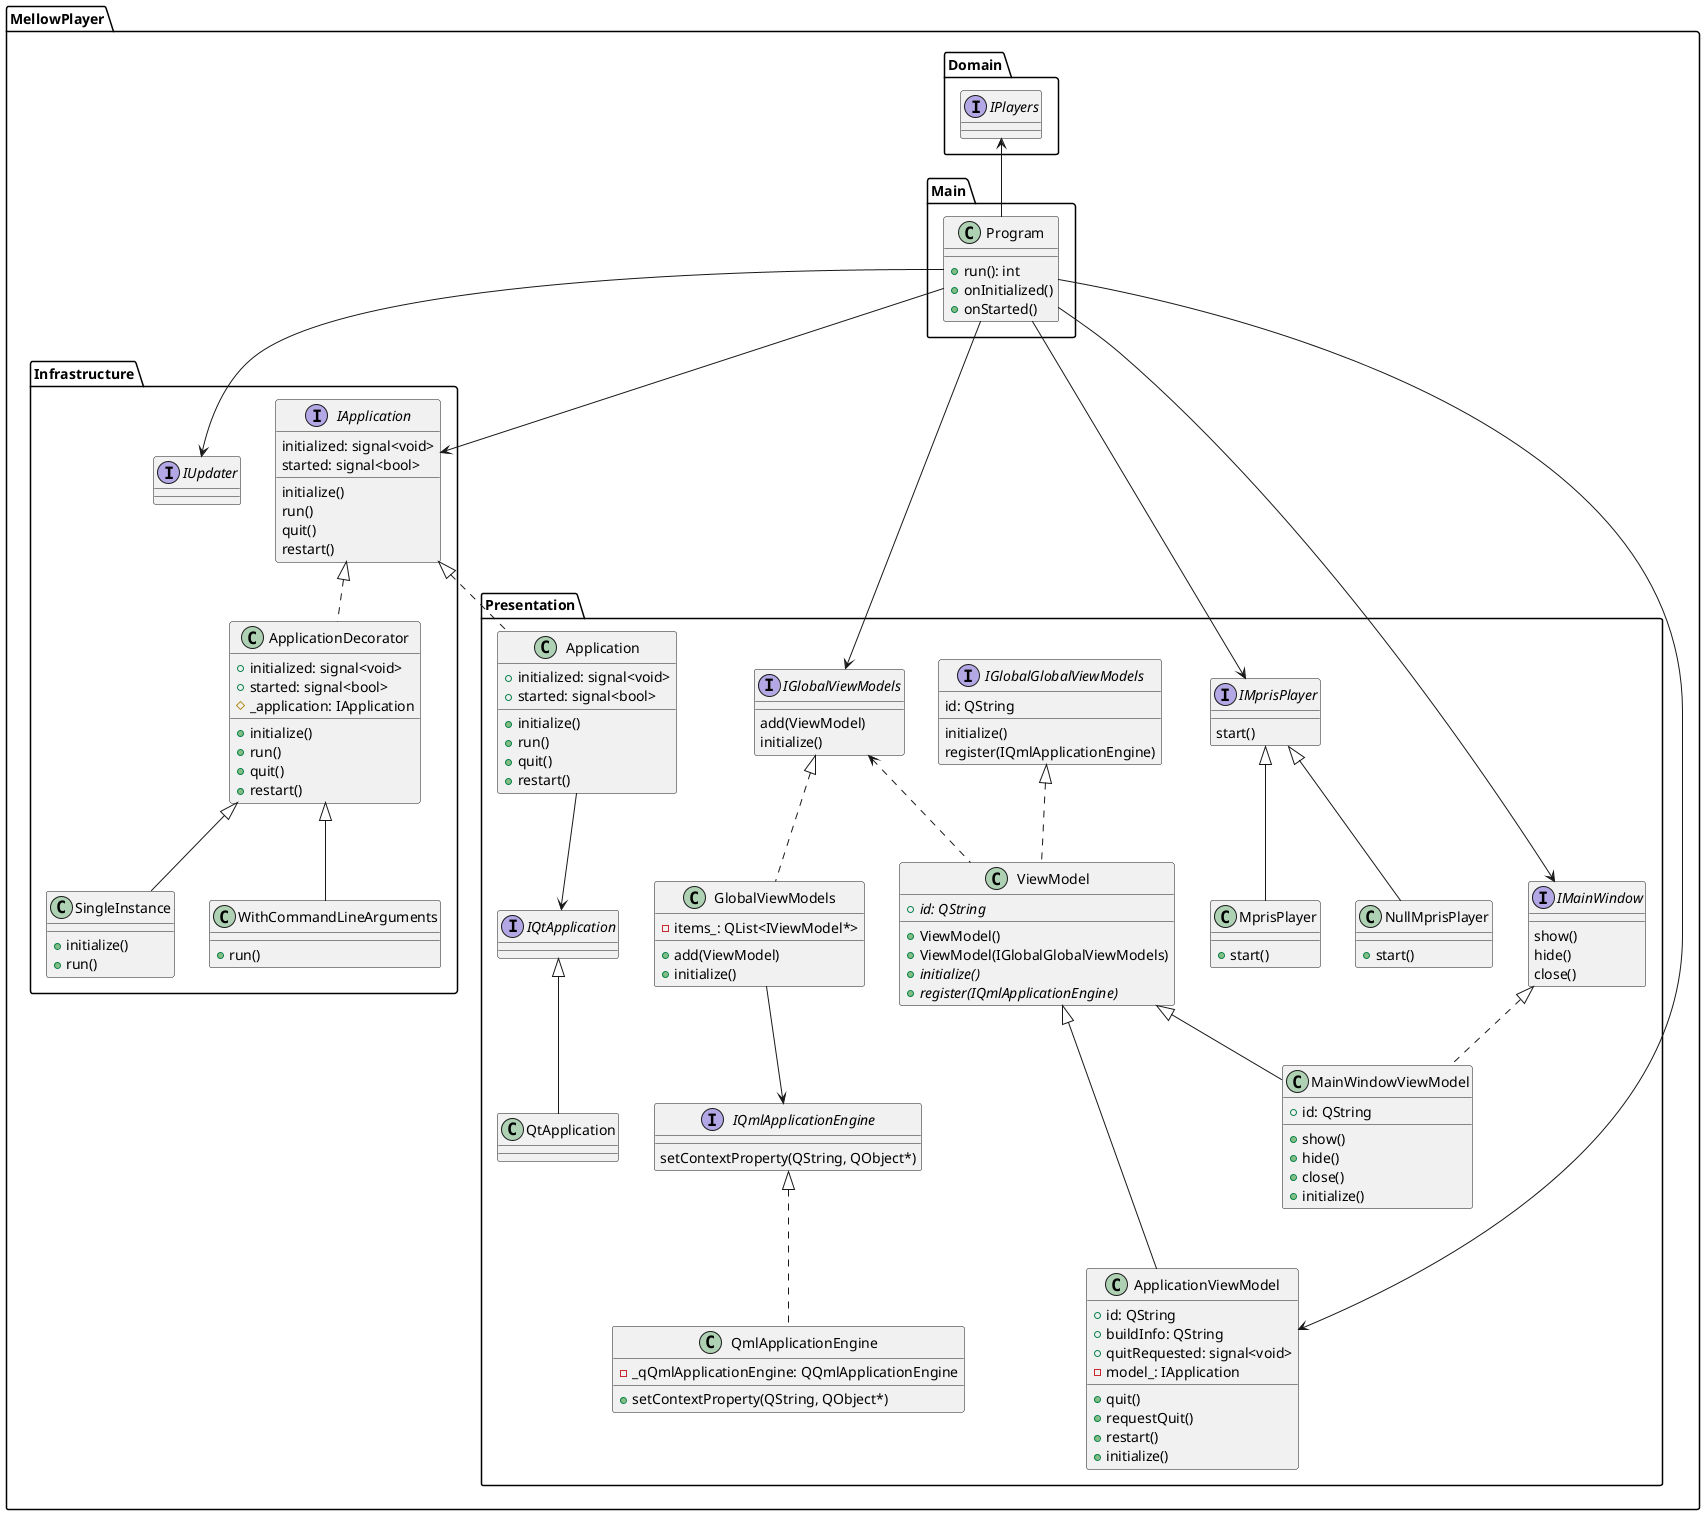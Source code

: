 @startuml

namespace MellowPlayer.Main {
    class Program {
        + run(): int
        + onInitialized()
        + onStarted()

    }
    Program --> MellowPlayer.Infrastructure.IApplication
    Program --> MellowPlayer.Presentation.IGlobalViewModels
    Program --> MellowPlayer.Presentation.IMainWindow
    Program --> MellowPlayer.Presentation.IMprisPlayer
    Program --> MellowPlayer.Presentation.ApplicationViewModel
    Program -up-> MellowPlayer.Domain.IPlayers
    Program --> MellowPlayer.Infrastructure.IUpdater
}

namespace MellowPlayer.Domain {
    interface IPlayers
}

namespace MellowPlayer.Infrastructure {
    interface IUpdater

    interface IApplication {
        initialized: signal<void>
        started: signal<bool>
        initialize()
        run()
        quit()
        restart()
    }

    class ApplicationDecorator {
        + initialized: signal<void>
        + started: signal<bool>
        # _application: IApplication
        + initialize()
        + run()
        + quit()
        + restart()
    }

    IApplication <|.. ApplicationDecorator

    class SingleInstance {
        + initialize()
        + run()
    }
    ApplicationDecorator <|-- SingleInstance

    class WithCommandLineArguments {
        + run()
    }
    ApplicationDecorator <|-- WithCommandLineArguments
}

namespace MellowPlayer.Presentation {
    interface IQtApplication {
    }
    class QtApplication {

    }
    IQtApplication <|-- QtApplication
    class Application {
        + initialized: signal<void>
        + started: signal<bool>
        + initialize()
        + run()
        + quit()
        + restart()
    }
    MellowPlayer.Infrastructure.IApplication <|.. Application
    Application -down-> IQtApplication

    interface IQmlApplicationEngine {
        setContextProperty(QString, QObject*)
    }
    class QmlApplicationEngine {
        - _qQmlApplicationEngine: QQmlApplicationEngine
        +setContextProperty(QString, QObject*)
    }
    IQmlApplicationEngine <|.. QmlApplicationEngine

    interface IGlobalGlobalViewModels {
        id: QString
        initialize()
        register(IQmlApplicationEngine)
    }

    class ViewModel {
        + ViewModel()
        + ViewModel(IGlobalGlobalViewModels)
        + {abstract} id: QString
        + {abstract} initialize()
        + {abstract} register(IQmlApplicationEngine)
    }
    IGlobalGlobalViewModels <|.. ViewModel
    ViewModel .up.> IGlobalViewModels

    interface IGlobalViewModels {
        add(ViewModel)
        initialize()
    }

    class GlobalViewModels {
        - items_: QList<IViewModel*>
        + add(ViewModel)
        + initialize()
    }
    IGlobalViewModels <|.. GlobalViewModels
    GlobalViewModels --> IQmlApplicationEngine

    class ApplicationViewModel {
        + id: QString
        + buildInfo: QString
        + quitRequested: signal<void>
        + quit()
        + requestQuit()
        + restart()
        + initialize()
        - model_: IApplication
    }
    ViewModel <|--- ApplicationViewModel

    interface IMainWindow {
        show()
        hide()
        close()
    }

    class MainWindowViewModel {
        + id: QString
        + show()
        + hide()
        + close()
        + initialize()
    }
    IMainWindow <|.. MainWindowViewModel
    ViewModel <|-- MainWindowViewModel

    interface IMprisPlayer {
        start()
    }
    class MprisPlayer {
        + start()
    }
    IMprisPlayer <|-- MprisPlayer

    class NullMprisPlayer {
        + start()
    }
    IMprisPlayer <|-- NullMprisPlayer

}


'note bottom
'
'int main(argc, argv) {
'    QApplication qtApp(argc, argv); // bound by instance in injector
'    // dependency injector setup
'    ...
'    auto applicationFactory = injector.create<IApplicationFactory>();
'    auto app = applicationFactory.create();
'    return app->run();
'}
'
'end note

@enduml
